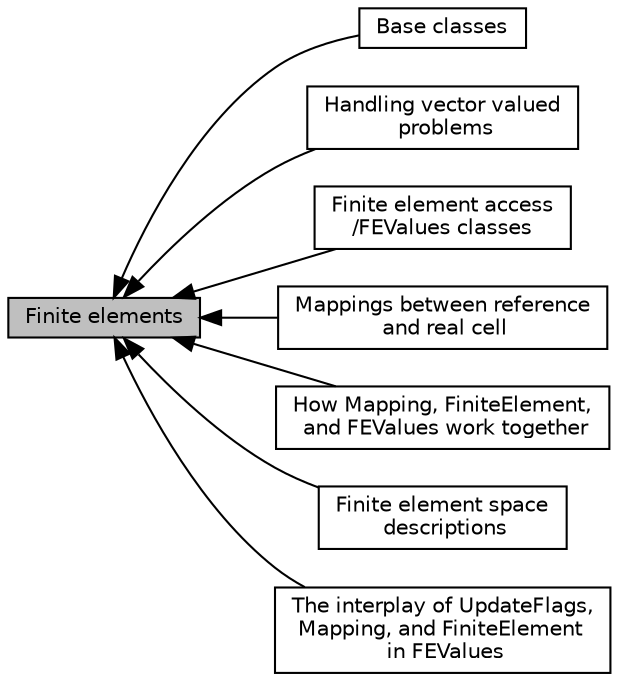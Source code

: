digraph "Finite elements"
{
  edge [fontname="Helvetica",fontsize="10",labelfontname="Helvetica",labelfontsize="10"];
  node [fontname="Helvetica",fontsize="10",shape=box];
  rankdir=LR;
  Node2 [label="Base classes",height=0.2,width=0.4,color="black", fillcolor="white", style="filled",URL="$group__febase.html",tooltip="The members of this sub-module describe the implementation mechanics of finite element classes,..."];
  Node1 [label="Finite elements",height=0.2,width=0.4,color="black", fillcolor="grey75", style="filled", fontcolor="black",tooltip="All classes related to shape functions and to access to shape functions. This concerns the actual val..."];
  Node8 [label="Handling vector valued\l problems",height=0.2,width=0.4,color="black", fillcolor="white", style="filled",URL="$group__vector__valued.html",tooltip="Vector-valued problems are systems of partial differential equations. These are problems where the so..."];
  Node3 [label="Finite element access\l/FEValues classes",height=0.2,width=0.4,color="black", fillcolor="white", style="filled",URL="$group__feaccess.html",tooltip="The classes in this module are used when one wants to assemble matrices or vectors...."];
  Node5 [label="Mappings between reference\l and real cell",height=0.2,width=0.4,color="black", fillcolor="white", style="filled",URL="$group__mapping.html",tooltip="The classes in this module are used to map from unit coordinates to the coordinates of a cell in real..."];
  Node6 [label="How Mapping, FiniteElement,\l and FEValues work together",height=0.2,width=0.4,color="black", fillcolor="white", style="filled",URL="$group__FE__vs__Mapping__vs__FEValues.html",tooltip="FEValues work together."];
  Node4 [label="Finite element space\l descriptions",height=0.2,width=0.4,color="black", fillcolor="white", style="filled",URL="$group__fe.html",tooltip="The classes here describe finite element spaces, such as the simplest Q1 (bi-/trilinear) spaces,..."];
  Node7 [label="The interplay of UpdateFlags,\l Mapping, and FiniteElement\l in FEValues",height=0.2,width=0.4,color="black", fillcolor="white", style="filled",URL="$group__UpdateFlags.html",tooltip="FiniteElement in FEValues."];
  Node1->Node2 [shape=plaintext, dir="back", style="solid"];
  Node1->Node3 [shape=plaintext, dir="back", style="solid"];
  Node1->Node4 [shape=plaintext, dir="back", style="solid"];
  Node1->Node5 [shape=plaintext, dir="back", style="solid"];
  Node1->Node6 [shape=plaintext, dir="back", style="solid"];
  Node1->Node7 [shape=plaintext, dir="back", style="solid"];
  Node1->Node8 [shape=plaintext, dir="back", style="solid"];
}

